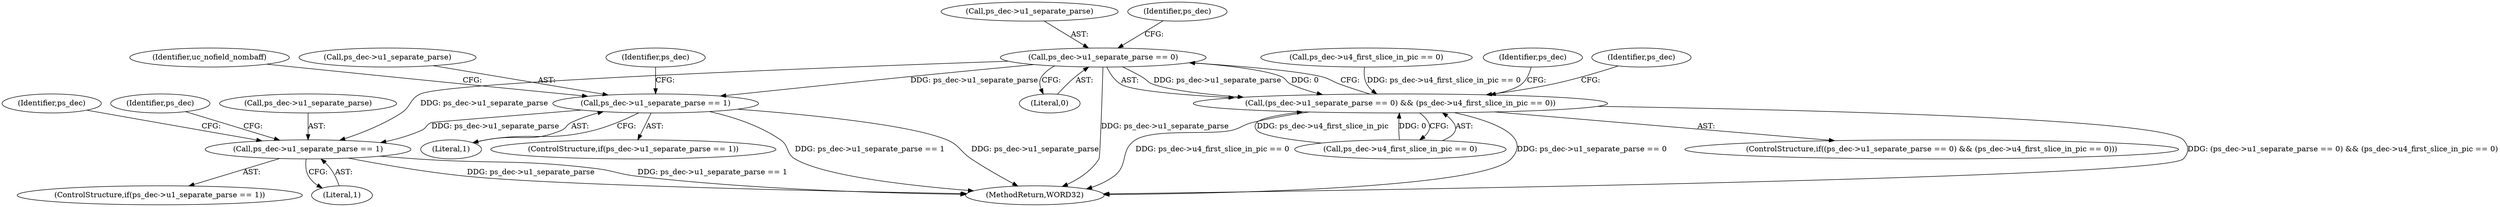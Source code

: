 digraph "0_Android_494561291a503840f385fbcd11d9bc5f4dc502b8_2@pointer" {
"1001293" [label="(Call,ps_dec->u1_separate_parse == 0)"];
"1001292" [label="(Call,(ps_dec->u1_separate_parse == 0) && (ps_dec->u4_first_slice_in_pic == 0))"];
"1001701" [label="(Call,ps_dec->u1_separate_parse == 1)"];
"1002117" [label="(Call,ps_dec->u1_separate_parse == 1)"];
"1002138" [label="(Identifier,ps_dec)"];
"1002118" [label="(Call,ps_dec->u1_separate_parse)"];
"1001310" [label="(Identifier,ps_dec)"];
"1001292" [label="(Call,(ps_dec->u1_separate_parse == 0) && (ps_dec->u4_first_slice_in_pic == 0))"];
"1001297" [label="(Literal,0)"];
"1001777" [label="(Identifier,uc_nofield_nombaff)"];
"1001705" [label="(Literal,1)"];
"1001277" [label="(Call,ps_dec->u4_first_slice_in_pic == 0)"];
"1002117" [label="(Call,ps_dec->u1_separate_parse == 1)"];
"1001298" [label="(Call,ps_dec->u4_first_slice_in_pic == 0)"];
"1002121" [label="(Literal,1)"];
"1001291" [label="(ControlStructure,if((ps_dec->u1_separate_parse == 0) && (ps_dec->u4_first_slice_in_pic == 0)))"];
"1001700" [label="(ControlStructure,if(ps_dec->u1_separate_parse == 1))"];
"1001702" [label="(Call,ps_dec->u1_separate_parse)"];
"1001710" [label="(Identifier,ps_dec)"];
"1001701" [label="(Call,ps_dec->u1_separate_parse == 1)"];
"1002619" [label="(MethodReturn,WORD32)"];
"1002116" [label="(ControlStructure,if(ps_dec->u1_separate_parse == 1))"];
"1001293" [label="(Call,ps_dec->u1_separate_parse == 0)"];
"1001294" [label="(Call,ps_dec->u1_separate_parse)"];
"1002125" [label="(Identifier,ps_dec)"];
"1001300" [label="(Identifier,ps_dec)"];
"1001306" [label="(Identifier,ps_dec)"];
"1001293" -> "1001292"  [label="AST: "];
"1001293" -> "1001297"  [label="CFG: "];
"1001294" -> "1001293"  [label="AST: "];
"1001297" -> "1001293"  [label="AST: "];
"1001300" -> "1001293"  [label="CFG: "];
"1001292" -> "1001293"  [label="CFG: "];
"1001293" -> "1002619"  [label="DDG: ps_dec->u1_separate_parse"];
"1001293" -> "1001292"  [label="DDG: ps_dec->u1_separate_parse"];
"1001293" -> "1001292"  [label="DDG: 0"];
"1001293" -> "1001701"  [label="DDG: ps_dec->u1_separate_parse"];
"1001293" -> "1002117"  [label="DDG: ps_dec->u1_separate_parse"];
"1001292" -> "1001291"  [label="AST: "];
"1001292" -> "1001298"  [label="CFG: "];
"1001298" -> "1001292"  [label="AST: "];
"1001306" -> "1001292"  [label="CFG: "];
"1001310" -> "1001292"  [label="CFG: "];
"1001292" -> "1002619"  [label="DDG: ps_dec->u1_separate_parse == 0"];
"1001292" -> "1002619"  [label="DDG: (ps_dec->u1_separate_parse == 0) && (ps_dec->u4_first_slice_in_pic == 0)"];
"1001292" -> "1002619"  [label="DDG: ps_dec->u4_first_slice_in_pic == 0"];
"1001277" -> "1001292"  [label="DDG: ps_dec->u4_first_slice_in_pic == 0"];
"1001298" -> "1001292"  [label="DDG: ps_dec->u4_first_slice_in_pic"];
"1001298" -> "1001292"  [label="DDG: 0"];
"1001701" -> "1001700"  [label="AST: "];
"1001701" -> "1001705"  [label="CFG: "];
"1001702" -> "1001701"  [label="AST: "];
"1001705" -> "1001701"  [label="AST: "];
"1001710" -> "1001701"  [label="CFG: "];
"1001777" -> "1001701"  [label="CFG: "];
"1001701" -> "1002619"  [label="DDG: ps_dec->u1_separate_parse"];
"1001701" -> "1002619"  [label="DDG: ps_dec->u1_separate_parse == 1"];
"1001701" -> "1002117"  [label="DDG: ps_dec->u1_separate_parse"];
"1002117" -> "1002116"  [label="AST: "];
"1002117" -> "1002121"  [label="CFG: "];
"1002118" -> "1002117"  [label="AST: "];
"1002121" -> "1002117"  [label="AST: "];
"1002125" -> "1002117"  [label="CFG: "];
"1002138" -> "1002117"  [label="CFG: "];
"1002117" -> "1002619"  [label="DDG: ps_dec->u1_separate_parse"];
"1002117" -> "1002619"  [label="DDG: ps_dec->u1_separate_parse == 1"];
}

